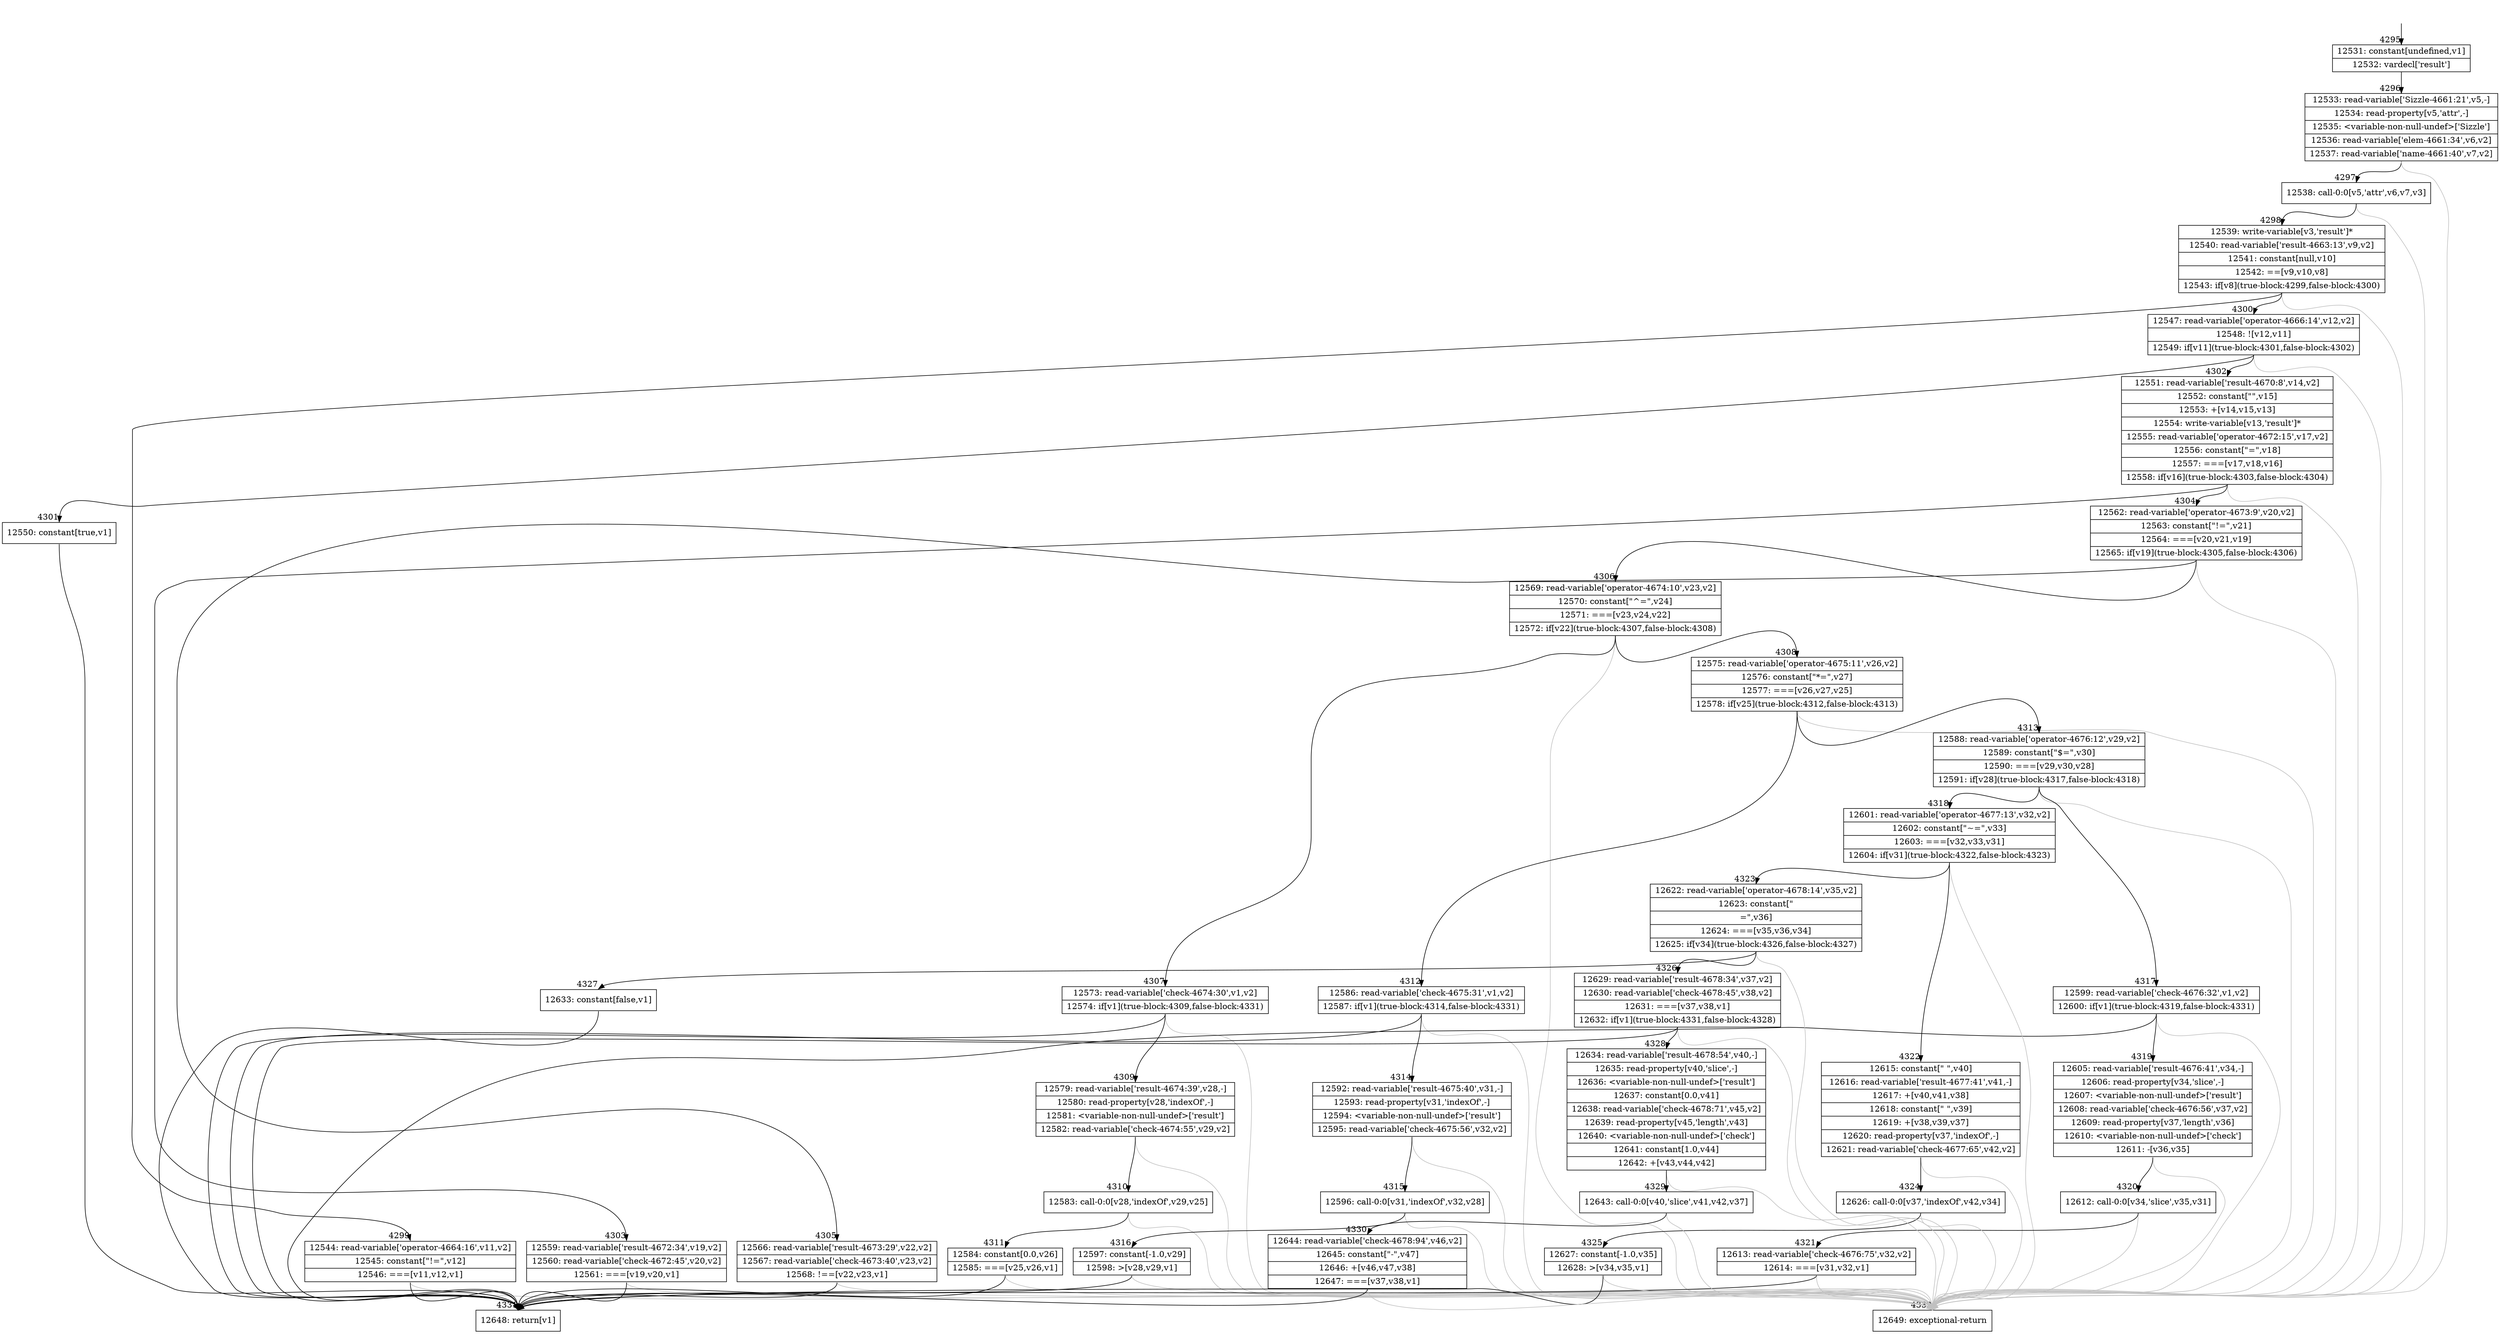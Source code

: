 digraph {
rankdir="TD"
BB_entry282[shape=none,label=""];
BB_entry282 -> BB4295 [tailport=s, headport=n, headlabel="    4295"]
BB4295 [shape=record label="{12531: constant[undefined,v1]|12532: vardecl['result']}" ] 
BB4295 -> BB4296 [tailport=s, headport=n, headlabel="      4296"]
BB4296 [shape=record label="{12533: read-variable['Sizzle-4661:21',v5,-]|12534: read-property[v5,'attr',-]|12535: \<variable-non-null-undef\>['Sizzle']|12536: read-variable['elem-4661:34',v6,v2]|12537: read-variable['name-4661:40',v7,v2]}" ] 
BB4296 -> BB4297 [tailport=s, headport=n, headlabel="      4297"]
BB4296 -> BB4332 [tailport=s, headport=n, color=gray, headlabel="      4332"]
BB4297 [shape=record label="{12538: call-0:0[v5,'attr',v6,v7,v3]}" ] 
BB4297 -> BB4298 [tailport=s, headport=n, headlabel="      4298"]
BB4297 -> BB4332 [tailport=s, headport=n, color=gray]
BB4298 [shape=record label="{12539: write-variable[v3,'result']*|12540: read-variable['result-4663:13',v9,v2]|12541: constant[null,v10]|12542: ==[v9,v10,v8]|12543: if[v8](true-block:4299,false-block:4300)}" ] 
BB4298 -> BB4299 [tailport=s, headport=n, headlabel="      4299"]
BB4298 -> BB4300 [tailport=s, headport=n, headlabel="      4300"]
BB4298 -> BB4332 [tailport=s, headport=n, color=gray]
BB4299 [shape=record label="{12544: read-variable['operator-4664:16',v11,v2]|12545: constant[\"!=\",v12]|12546: ===[v11,v12,v1]}" ] 
BB4299 -> BB4331 [tailport=s, headport=n, headlabel="      4331"]
BB4299 -> BB4332 [tailport=s, headport=n, color=gray]
BB4300 [shape=record label="{12547: read-variable['operator-4666:14',v12,v2]|12548: ![v12,v11]|12549: if[v11](true-block:4301,false-block:4302)}" ] 
BB4300 -> BB4301 [tailport=s, headport=n, headlabel="      4301"]
BB4300 -> BB4302 [tailport=s, headport=n, headlabel="      4302"]
BB4300 -> BB4332 [tailport=s, headport=n, color=gray]
BB4301 [shape=record label="{12550: constant[true,v1]}" ] 
BB4301 -> BB4331 [tailport=s, headport=n]
BB4302 [shape=record label="{12551: read-variable['result-4670:8',v14,v2]|12552: constant[\"\",v15]|12553: +[v14,v15,v13]|12554: write-variable[v13,'result']*|12555: read-variable['operator-4672:15',v17,v2]|12556: constant[\"=\",v18]|12557: ===[v17,v18,v16]|12558: if[v16](true-block:4303,false-block:4304)}" ] 
BB4302 -> BB4303 [tailport=s, headport=n, headlabel="      4303"]
BB4302 -> BB4304 [tailport=s, headport=n, headlabel="      4304"]
BB4302 -> BB4332 [tailport=s, headport=n, color=gray]
BB4303 [shape=record label="{12559: read-variable['result-4672:34',v19,v2]|12560: read-variable['check-4672:45',v20,v2]|12561: ===[v19,v20,v1]}" ] 
BB4303 -> BB4331 [tailport=s, headport=n]
BB4303 -> BB4332 [tailport=s, headport=n, color=gray]
BB4304 [shape=record label="{12562: read-variable['operator-4673:9',v20,v2]|12563: constant[\"!=\",v21]|12564: ===[v20,v21,v19]|12565: if[v19](true-block:4305,false-block:4306)}" ] 
BB4304 -> BB4305 [tailport=s, headport=n, headlabel="      4305"]
BB4304 -> BB4306 [tailport=s, headport=n, headlabel="      4306"]
BB4304 -> BB4332 [tailport=s, headport=n, color=gray]
BB4305 [shape=record label="{12566: read-variable['result-4673:29',v22,v2]|12567: read-variable['check-4673:40',v23,v2]|12568: !==[v22,v23,v1]}" ] 
BB4305 -> BB4331 [tailport=s, headport=n]
BB4305 -> BB4332 [tailport=s, headport=n, color=gray]
BB4306 [shape=record label="{12569: read-variable['operator-4674:10',v23,v2]|12570: constant[\"^=\",v24]|12571: ===[v23,v24,v22]|12572: if[v22](true-block:4307,false-block:4308)}" ] 
BB4306 -> BB4307 [tailport=s, headport=n, headlabel="      4307"]
BB4306 -> BB4308 [tailport=s, headport=n, headlabel="      4308"]
BB4306 -> BB4332 [tailport=s, headport=n, color=gray]
BB4307 [shape=record label="{12573: read-variable['check-4674:30',v1,v2]|12574: if[v1](true-block:4309,false-block:4331)}" ] 
BB4307 -> BB4331 [tailport=s, headport=n]
BB4307 -> BB4309 [tailport=s, headport=n, headlabel="      4309"]
BB4307 -> BB4332 [tailport=s, headport=n, color=gray]
BB4308 [shape=record label="{12575: read-variable['operator-4675:11',v26,v2]|12576: constant[\"*=\",v27]|12577: ===[v26,v27,v25]|12578: if[v25](true-block:4312,false-block:4313)}" ] 
BB4308 -> BB4312 [tailport=s, headport=n, headlabel="      4312"]
BB4308 -> BB4313 [tailport=s, headport=n, headlabel="      4313"]
BB4308 -> BB4332 [tailport=s, headport=n, color=gray]
BB4309 [shape=record label="{12579: read-variable['result-4674:39',v28,-]|12580: read-property[v28,'indexOf',-]|12581: \<variable-non-null-undef\>['result']|12582: read-variable['check-4674:55',v29,v2]}" ] 
BB4309 -> BB4310 [tailport=s, headport=n, headlabel="      4310"]
BB4309 -> BB4332 [tailport=s, headport=n, color=gray]
BB4310 [shape=record label="{12583: call-0:0[v28,'indexOf',v29,v25]}" ] 
BB4310 -> BB4311 [tailport=s, headport=n, headlabel="      4311"]
BB4310 -> BB4332 [tailport=s, headport=n, color=gray]
BB4311 [shape=record label="{12584: constant[0.0,v26]|12585: ===[v25,v26,v1]}" ] 
BB4311 -> BB4331 [tailport=s, headport=n]
BB4311 -> BB4332 [tailport=s, headport=n, color=gray]
BB4312 [shape=record label="{12586: read-variable['check-4675:31',v1,v2]|12587: if[v1](true-block:4314,false-block:4331)}" ] 
BB4312 -> BB4331 [tailport=s, headport=n]
BB4312 -> BB4314 [tailport=s, headport=n, headlabel="      4314"]
BB4312 -> BB4332 [tailport=s, headport=n, color=gray]
BB4313 [shape=record label="{12588: read-variable['operator-4676:12',v29,v2]|12589: constant[\"$=\",v30]|12590: ===[v29,v30,v28]|12591: if[v28](true-block:4317,false-block:4318)}" ] 
BB4313 -> BB4317 [tailport=s, headport=n, headlabel="      4317"]
BB4313 -> BB4318 [tailport=s, headport=n, headlabel="      4318"]
BB4313 -> BB4332 [tailport=s, headport=n, color=gray]
BB4314 [shape=record label="{12592: read-variable['result-4675:40',v31,-]|12593: read-property[v31,'indexOf',-]|12594: \<variable-non-null-undef\>['result']|12595: read-variable['check-4675:56',v32,v2]}" ] 
BB4314 -> BB4315 [tailport=s, headport=n, headlabel="      4315"]
BB4314 -> BB4332 [tailport=s, headport=n, color=gray]
BB4315 [shape=record label="{12596: call-0:0[v31,'indexOf',v32,v28]}" ] 
BB4315 -> BB4316 [tailport=s, headport=n, headlabel="      4316"]
BB4315 -> BB4332 [tailport=s, headport=n, color=gray]
BB4316 [shape=record label="{12597: constant[-1.0,v29]|12598: \>[v28,v29,v1]}" ] 
BB4316 -> BB4331 [tailport=s, headport=n]
BB4316 -> BB4332 [tailport=s, headport=n, color=gray]
BB4317 [shape=record label="{12599: read-variable['check-4676:32',v1,v2]|12600: if[v1](true-block:4319,false-block:4331)}" ] 
BB4317 -> BB4331 [tailport=s, headport=n]
BB4317 -> BB4319 [tailport=s, headport=n, headlabel="      4319"]
BB4317 -> BB4332 [tailport=s, headport=n, color=gray]
BB4318 [shape=record label="{12601: read-variable['operator-4677:13',v32,v2]|12602: constant[\"~=\",v33]|12603: ===[v32,v33,v31]|12604: if[v31](true-block:4322,false-block:4323)}" ] 
BB4318 -> BB4322 [tailport=s, headport=n, headlabel="      4322"]
BB4318 -> BB4323 [tailport=s, headport=n, headlabel="      4323"]
BB4318 -> BB4332 [tailport=s, headport=n, color=gray]
BB4319 [shape=record label="{12605: read-variable['result-4676:41',v34,-]|12606: read-property[v34,'slice',-]|12607: \<variable-non-null-undef\>['result']|12608: read-variable['check-4676:56',v37,v2]|12609: read-property[v37,'length',v36]|12610: \<variable-non-null-undef\>['check']|12611: -[v36,v35]}" ] 
BB4319 -> BB4320 [tailport=s, headport=n, headlabel="      4320"]
BB4319 -> BB4332 [tailport=s, headport=n, color=gray]
BB4320 [shape=record label="{12612: call-0:0[v34,'slice',v35,v31]}" ] 
BB4320 -> BB4321 [tailport=s, headport=n, headlabel="      4321"]
BB4320 -> BB4332 [tailport=s, headport=n, color=gray]
BB4321 [shape=record label="{12613: read-variable['check-4676:75',v32,v2]|12614: ===[v31,v32,v1]}" ] 
BB4321 -> BB4331 [tailport=s, headport=n]
BB4321 -> BB4332 [tailport=s, headport=n, color=gray]
BB4322 [shape=record label="{12615: constant[\" \",v40]|12616: read-variable['result-4677:41',v41,-]|12617: +[v40,v41,v38]|12618: constant[\" \",v39]|12619: +[v38,v39,v37]|12620: read-property[v37,'indexOf',-]|12621: read-variable['check-4677:65',v42,v2]}" ] 
BB4322 -> BB4324 [tailport=s, headport=n, headlabel="      4324"]
BB4322 -> BB4332 [tailport=s, headport=n, color=gray]
BB4323 [shape=record label="{12622: read-variable['operator-4678:14',v35,v2]|12623: constant[\"|=\",v36]|12624: ===[v35,v36,v34]|12625: if[v34](true-block:4326,false-block:4327)}" ] 
BB4323 -> BB4326 [tailport=s, headport=n, headlabel="      4326"]
BB4323 -> BB4327 [tailport=s, headport=n, headlabel="      4327"]
BB4323 -> BB4332 [tailport=s, headport=n, color=gray]
BB4324 [shape=record label="{12626: call-0:0[v37,'indexOf',v42,v34]}" ] 
BB4324 -> BB4325 [tailport=s, headport=n, headlabel="      4325"]
BB4324 -> BB4332 [tailport=s, headport=n, color=gray]
BB4325 [shape=record label="{12627: constant[-1.0,v35]|12628: \>[v34,v35,v1]}" ] 
BB4325 -> BB4331 [tailport=s, headport=n]
BB4325 -> BB4332 [tailport=s, headport=n, color=gray]
BB4326 [shape=record label="{12629: read-variable['result-4678:34',v37,v2]|12630: read-variable['check-4678:45',v38,v2]|12631: ===[v37,v38,v1]|12632: if[v1](true-block:4331,false-block:4328)}" ] 
BB4326 -> BB4331 [tailport=s, headport=n]
BB4326 -> BB4328 [tailport=s, headport=n, headlabel="      4328"]
BB4326 -> BB4332 [tailport=s, headport=n, color=gray]
BB4327 [shape=record label="{12633: constant[false,v1]}" ] 
BB4327 -> BB4331 [tailport=s, headport=n]
BB4328 [shape=record label="{12634: read-variable['result-4678:54',v40,-]|12635: read-property[v40,'slice',-]|12636: \<variable-non-null-undef\>['result']|12637: constant[0.0,v41]|12638: read-variable['check-4678:71',v45,v2]|12639: read-property[v45,'length',v43]|12640: \<variable-non-null-undef\>['check']|12641: constant[1.0,v44]|12642: +[v43,v44,v42]}" ] 
BB4328 -> BB4329 [tailport=s, headport=n, headlabel="      4329"]
BB4328 -> BB4332 [tailport=s, headport=n, color=gray]
BB4329 [shape=record label="{12643: call-0:0[v40,'slice',v41,v42,v37]}" ] 
BB4329 -> BB4330 [tailport=s, headport=n, headlabel="      4330"]
BB4329 -> BB4332 [tailport=s, headport=n, color=gray]
BB4330 [shape=record label="{12644: read-variable['check-4678:94',v46,v2]|12645: constant[\"-\",v47]|12646: +[v46,v47,v38]|12647: ===[v37,v38,v1]}" ] 
BB4330 -> BB4331 [tailport=s, headport=n]
BB4330 -> BB4332 [tailport=s, headport=n, color=gray]
BB4331 [shape=record label="{12648: return[v1]}" ] 
BB4332 [shape=record label="{12649: exceptional-return}" ] 
}

